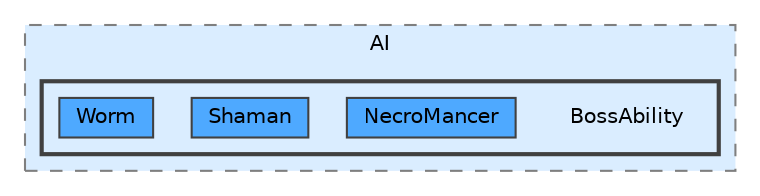 digraph "Q:/IdleWave/Projet/Assets/Scripts/RogueGenesia/Survival/Monster/AI/BossAbility"
{
 // LATEX_PDF_SIZE
  bgcolor="transparent";
  edge [fontname=Helvetica,fontsize=10,labelfontname=Helvetica,labelfontsize=10];
  node [fontname=Helvetica,fontsize=10,shape=box,height=0.2,width=0.4];
  compound=true
  subgraph clusterdir_befd5c0ec8b1e2fefcf5dc2dd2093e48 {
    graph [ bgcolor="#daedff", pencolor="grey50", label="AI", fontname=Helvetica,fontsize=10 style="filled,dashed", URL="dir_befd5c0ec8b1e2fefcf5dc2dd2093e48.html",tooltip=""]
  subgraph clusterdir_c3cdb3834d5d3bbe5feeafd248d94d3b {
    graph [ bgcolor="#daedff", pencolor="grey25", label="", fontname=Helvetica,fontsize=10 style="filled,bold", URL="dir_c3cdb3834d5d3bbe5feeafd248d94d3b.html",tooltip=""]
    dir_c3cdb3834d5d3bbe5feeafd248d94d3b [shape=plaintext, label="BossAbility"];
  dir_ab4ca7eccdad56827a35a43090489d4a [label="NecroMancer", fillcolor="#4ea9ff", color="grey25", style="filled", URL="dir_ab4ca7eccdad56827a35a43090489d4a.html",tooltip=""];
  dir_53de8ac55b41e18b43a2d721cf97aa08 [label="Shaman", fillcolor="#4ea9ff", color="grey25", style="filled", URL="dir_53de8ac55b41e18b43a2d721cf97aa08.html",tooltip=""];
  dir_badc001985ec04516ecd24134b8013a5 [label="Worm", fillcolor="#4ea9ff", color="grey25", style="filled", URL="dir_badc001985ec04516ecd24134b8013a5.html",tooltip=""];
  }
  }
}
